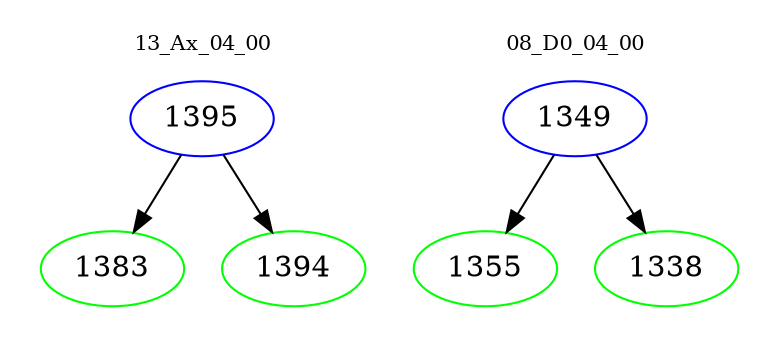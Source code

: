 digraph{
subgraph cluster_0 {
color = white
label = "13_Ax_04_00";
fontsize=10;
T0_1395 [label="1395", color="blue"]
T0_1395 -> T0_1383 [color="black"]
T0_1383 [label="1383", color="green"]
T0_1395 -> T0_1394 [color="black"]
T0_1394 [label="1394", color="green"]
}
subgraph cluster_1 {
color = white
label = "08_D0_04_00";
fontsize=10;
T1_1349 [label="1349", color="blue"]
T1_1349 -> T1_1355 [color="black"]
T1_1355 [label="1355", color="green"]
T1_1349 -> T1_1338 [color="black"]
T1_1338 [label="1338", color="green"]
}
}
